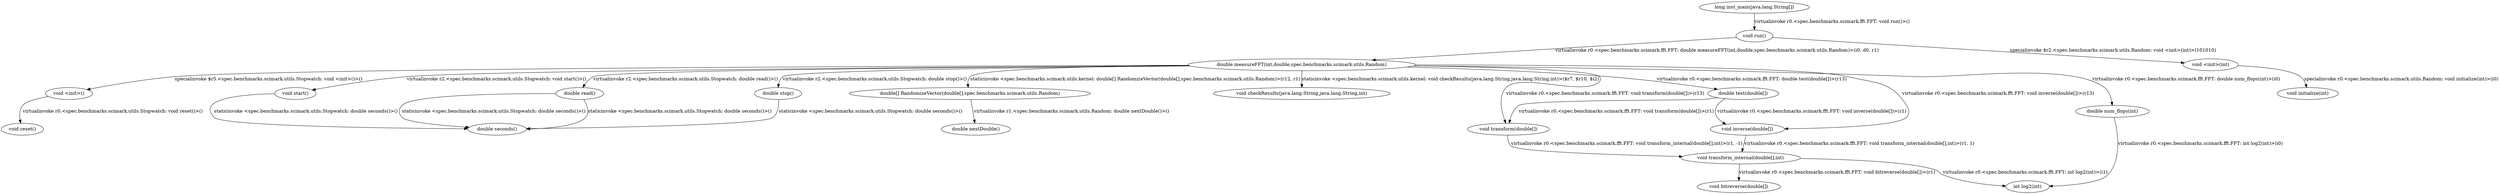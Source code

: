digraph g {
4[label="void initialize(int)"]
10[label="double stop()"]
16[label="int log2(int)"]
18[label="void bitreverse(double[])"]
6[label="void <init>()"]
2[label="double measureFFT(int,double,spec.benchmarks.scimark.utils.Random)"]
1[label="void run()"]
14[label="double read()"]
17[label="void transform_internal(double[],int)"]
20[label="double nextDouble()"]
5[label="double[] RandomizeVector(double[],spec.benchmarks.scimark.utils.Random)"]
11[label="double test(double[])"]
15[label="double seconds()"]
7[label="void start()"]
12[label="void checkResults(java.lang.String,java.lang.String,int)"]
0[label="long inst_main(java.lang.String[])"]
19[label="void reset()"]
13[label="double num_flops(int)"]
9[label="void inverse(double[])"]
3[label="void <init>(int)"]
8[label="void transform(double[])"]
11->9[label="virtualinvoke r0.<spec.benchmarks.scimark.fft.FFT: void inverse(double[])>(r1)"]
11->8[label="virtualinvoke r0.<spec.benchmarks.scimark.fft.FFT: void transform(double[])>(r1)"]
14->15[label="staticinvoke <spec.benchmarks.scimark.utils.Stopwatch: double seconds()>()"]
14->15[label="staticinvoke <spec.benchmarks.scimark.utils.Stopwatch: double seconds()>()"]
10->15[label="staticinvoke <spec.benchmarks.scimark.utils.Stopwatch: double seconds()>()"]
9->17[label="virtualinvoke r0.<spec.benchmarks.scimark.fft.FFT: void transform_internal(double[],int)>(r1, 1)"]
7->15[label="staticinvoke <spec.benchmarks.scimark.utils.Stopwatch: double seconds()>()"]
0->1[label="virtualinvoke r0.<spec.benchmarks.scimark.fft.FFT: void run()>()"]
1->2[label="virtualinvoke r0.<spec.benchmarks.scimark.fft.FFT: double measureFFT(int,double,spec.benchmarks.scimark.utils.Random)>(i0, d0, r1)"]
1->3[label="specialinvoke $r2.<spec.benchmarks.scimark.utils.Random: void <init>(int)>(101010)"]
3->4[label="specialinvoke r0.<spec.benchmarks.scimark.utils.Random: void initialize(int)>(i0)"]
2->5[label="staticinvoke <spec.benchmarks.scimark.utils.kernel: double[] RandomizeVector(double[],spec.benchmarks.scimark.utils.Random)>(r12, r1)"]
2->6[label="specialinvoke $r5.<spec.benchmarks.scimark.utils.Stopwatch: void <init>()>()"]
2->7[label="virtualinvoke r2.<spec.benchmarks.scimark.utils.Stopwatch: void start()>()"]
2->8[label="virtualinvoke r0.<spec.benchmarks.scimark.fft.FFT: void transform(double[])>(r13)"]
2->10[label="virtualinvoke r2.<spec.benchmarks.scimark.utils.Stopwatch: double stop()>()"]
2->9[label="virtualinvoke r0.<spec.benchmarks.scimark.fft.FFT: void inverse(double[])>(r13)"]
8->17[label="virtualinvoke r0.<spec.benchmarks.scimark.fft.FFT: void transform_internal(double[],int)>(r1, -1)"]
17->16[label="virtualinvoke r0.<spec.benchmarks.scimark.fft.FFT: int log2(int)>(i1)"]
6->19[label="virtualinvoke r0.<spec.benchmarks.scimark.utils.Stopwatch: void reset()>()"]
13->16[label="virtualinvoke r0.<spec.benchmarks.scimark.fft.FFT: int log2(int)>(i0)"]
17->18[label="virtualinvoke r0.<spec.benchmarks.scimark.fft.FFT: void bitreverse(double[])>(r1)"]
5->20[label="virtualinvoke r1.<spec.benchmarks.scimark.utils.Random: double nextDouble()>()"]
2->14[label="virtualinvoke r2.<spec.benchmarks.scimark.utils.Stopwatch: double read()>()"]
2->13[label="virtualinvoke r0.<spec.benchmarks.scimark.fft.FFT: double num_flops(int)>(i0)"]
2->12[label="staticinvoke <spec.benchmarks.scimark.utils.kernel: void checkResults(java.lang.String,java.lang.String,int)>($r7, $r10, $i2)"]
2->11[label="virtualinvoke r0.<spec.benchmarks.scimark.fft.FFT: double test(double[])>(r13)"]
}